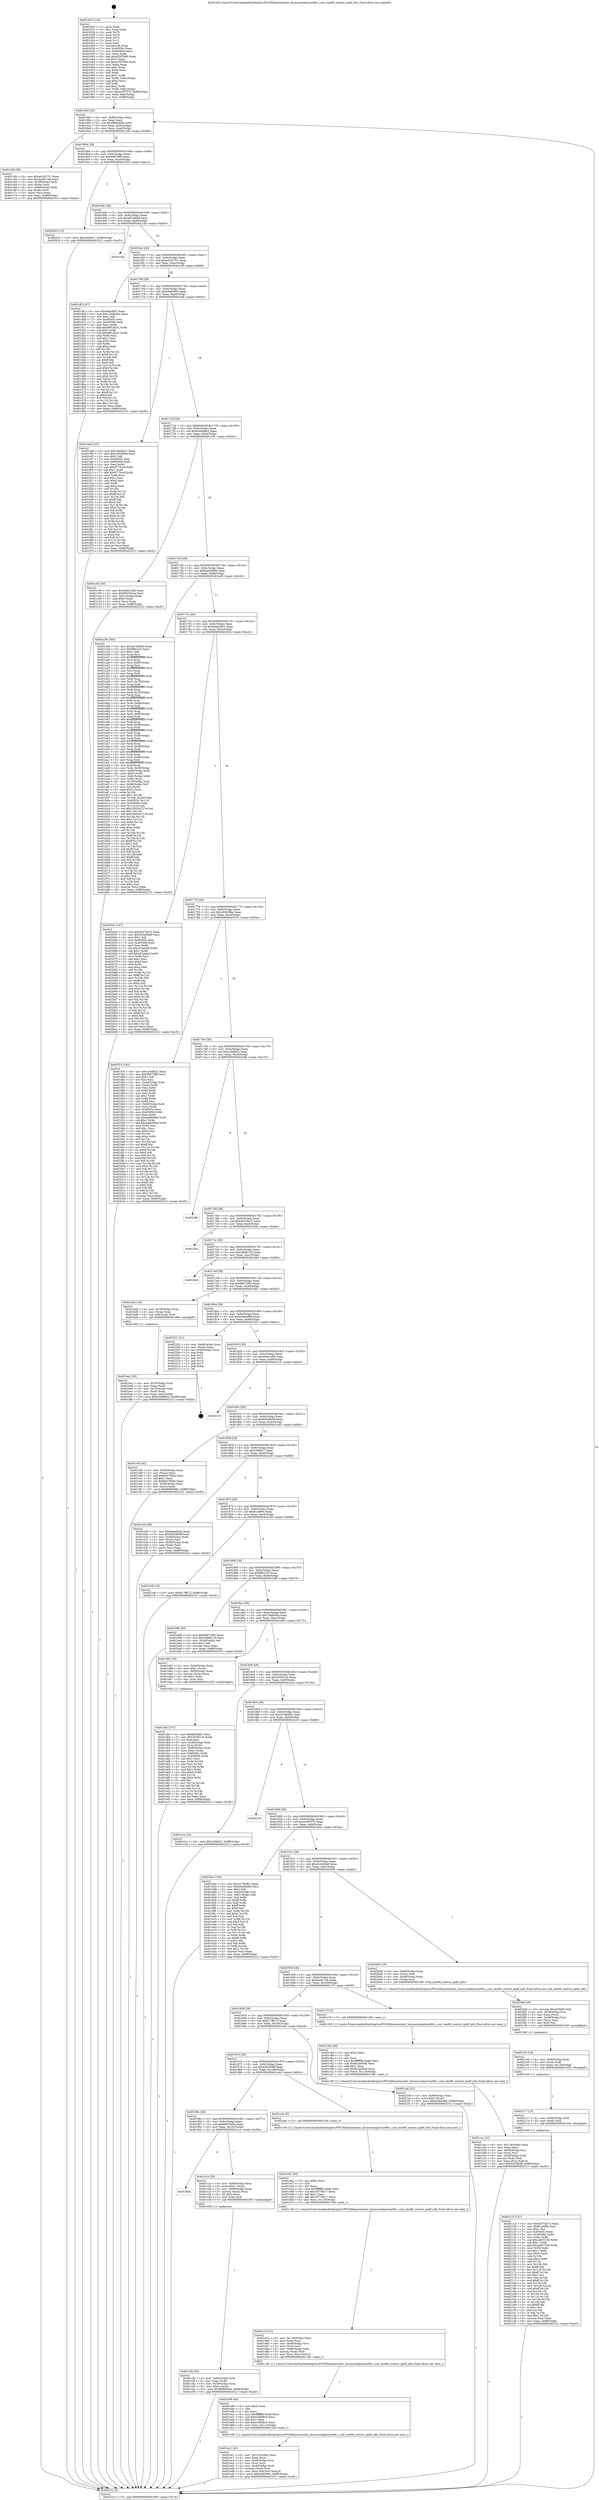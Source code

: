 digraph "0x401620" {
  label = "0x401620 (/mnt/c/Users/mathe/Desktop/tcc/POCII/binaries/extr_linuxsoundpcirme96.c_snd_rme96_control_spdif_info_Final-ollvm.out::main(0))"
  labelloc = "t"
  node[shape=record]

  Entry [label="",width=0.3,height=0.3,shape=circle,fillcolor=black,style=filled]
  "0x401694" [label="{
     0x401694 [32]\l
     | [instrs]\l
     &nbsp;&nbsp;0x401694 \<+6\>: mov -0x88(%rbp),%eax\l
     &nbsp;&nbsp;0x40169a \<+2\>: mov %eax,%ecx\l
     &nbsp;&nbsp;0x40169c \<+6\>: sub $0x869b566e,%ecx\l
     &nbsp;&nbsp;0x4016a2 \<+6\>: mov %eax,-0x9c(%rbp)\l
     &nbsp;&nbsp;0x4016a8 \<+6\>: mov %ecx,-0xa0(%rbp)\l
     &nbsp;&nbsp;0x4016ae \<+6\>: je 0000000000401c5b \<main+0x63b\>\l
  }"]
  "0x401c5b" [label="{
     0x401c5b [36]\l
     | [instrs]\l
     &nbsp;&nbsp;0x401c5b \<+5\>: mov $0xad242751,%eax\l
     &nbsp;&nbsp;0x401c60 \<+5\>: mov $0x4ac611e8,%ecx\l
     &nbsp;&nbsp;0x401c65 \<+4\>: mov -0x58(%rbp),%rdx\l
     &nbsp;&nbsp;0x401c69 \<+2\>: mov (%rdx),%esi\l
     &nbsp;&nbsp;0x401c6b \<+4\>: mov -0x68(%rbp),%rdx\l
     &nbsp;&nbsp;0x401c6f \<+2\>: cmp (%rdx),%esi\l
     &nbsp;&nbsp;0x401c71 \<+3\>: cmovl %ecx,%eax\l
     &nbsp;&nbsp;0x401c74 \<+6\>: mov %eax,-0x88(%rbp)\l
     &nbsp;&nbsp;0x401c7a \<+5\>: jmp 0000000000402312 \<main+0xcf2\>\l
  }"]
  "0x4016b4" [label="{
     0x4016b4 [28]\l
     | [instrs]\l
     &nbsp;&nbsp;0x4016b4 \<+5\>: jmp 00000000004016b9 \<main+0x99\>\l
     &nbsp;&nbsp;0x4016b9 \<+6\>: mov -0x9c(%rbp),%eax\l
     &nbsp;&nbsp;0x4016bf \<+5\>: sub $0x99870ff4,%eax\l
     &nbsp;&nbsp;0x4016c4 \<+6\>: mov %eax,-0xa4(%rbp)\l
     &nbsp;&nbsp;0x4016ca \<+6\>: je 0000000000402033 \<main+0xa13\>\l
  }"]
  Exit [label="",width=0.3,height=0.3,shape=circle,fillcolor=black,style=filled,peripheries=2]
  "0x402033" [label="{
     0x402033 [15]\l
     | [instrs]\l
     &nbsp;&nbsp;0x402033 \<+10\>: movl $0x2d5b0c7,-0x88(%rbp)\l
     &nbsp;&nbsp;0x40203d \<+5\>: jmp 0000000000402312 \<main+0xcf2\>\l
  }"]
  "0x4016d0" [label="{
     0x4016d0 [28]\l
     | [instrs]\l
     &nbsp;&nbsp;0x4016d0 \<+5\>: jmp 00000000004016d5 \<main+0xb5\>\l
     &nbsp;&nbsp;0x4016d5 \<+6\>: mov -0x9c(%rbp),%eax\l
     &nbsp;&nbsp;0x4016db \<+5\>: sub $0xa07ad6bf,%eax\l
     &nbsp;&nbsp;0x4016e0 \<+6\>: mov %eax,-0xa8(%rbp)\l
     &nbsp;&nbsp;0x4016e6 \<+6\>: je 00000000004021d4 \<main+0xbb4\>\l
  }"]
  "0x402123" [label="{
     0x402123 [147]\l
     | [instrs]\l
     &nbsp;&nbsp;0x402123 \<+5\>: mov $0xc637dd15,%eax\l
     &nbsp;&nbsp;0x402128 \<+5\>: mov $0x81a096c,%esi\l
     &nbsp;&nbsp;0x40212d \<+2\>: mov $0x1,%cl\l
     &nbsp;&nbsp;0x40212f \<+7\>: mov 0x40505c,%edx\l
     &nbsp;&nbsp;0x402136 \<+8\>: mov 0x405064,%r8d\l
     &nbsp;&nbsp;0x40213e \<+3\>: mov %edx,%r9d\l
     &nbsp;&nbsp;0x402141 \<+7\>: sub $0xca837256,%r9d\l
     &nbsp;&nbsp;0x402148 \<+4\>: sub $0x1,%r9d\l
     &nbsp;&nbsp;0x40214c \<+7\>: add $0xca837256,%r9d\l
     &nbsp;&nbsp;0x402153 \<+4\>: imul %r9d,%edx\l
     &nbsp;&nbsp;0x402157 \<+3\>: and $0x1,%edx\l
     &nbsp;&nbsp;0x40215a \<+3\>: cmp $0x0,%edx\l
     &nbsp;&nbsp;0x40215d \<+4\>: sete %r10b\l
     &nbsp;&nbsp;0x402161 \<+4\>: cmp $0xa,%r8d\l
     &nbsp;&nbsp;0x402165 \<+4\>: setl %r11b\l
     &nbsp;&nbsp;0x402169 \<+3\>: mov %r10b,%bl\l
     &nbsp;&nbsp;0x40216c \<+3\>: xor $0xff,%bl\l
     &nbsp;&nbsp;0x40216f \<+3\>: mov %r11b,%r14b\l
     &nbsp;&nbsp;0x402172 \<+4\>: xor $0xff,%r14b\l
     &nbsp;&nbsp;0x402176 \<+3\>: xor $0x1,%cl\l
     &nbsp;&nbsp;0x402179 \<+3\>: mov %bl,%r15b\l
     &nbsp;&nbsp;0x40217c \<+4\>: and $0xff,%r15b\l
     &nbsp;&nbsp;0x402180 \<+3\>: and %cl,%r10b\l
     &nbsp;&nbsp;0x402183 \<+3\>: mov %r14b,%r12b\l
     &nbsp;&nbsp;0x402186 \<+4\>: and $0xff,%r12b\l
     &nbsp;&nbsp;0x40218a \<+3\>: and %cl,%r11b\l
     &nbsp;&nbsp;0x40218d \<+3\>: or %r10b,%r15b\l
     &nbsp;&nbsp;0x402190 \<+3\>: or %r11b,%r12b\l
     &nbsp;&nbsp;0x402193 \<+3\>: xor %r12b,%r15b\l
     &nbsp;&nbsp;0x402196 \<+3\>: or %r14b,%bl\l
     &nbsp;&nbsp;0x402199 \<+3\>: xor $0xff,%bl\l
     &nbsp;&nbsp;0x40219c \<+3\>: or $0x1,%cl\l
     &nbsp;&nbsp;0x40219f \<+2\>: and %cl,%bl\l
     &nbsp;&nbsp;0x4021a1 \<+3\>: or %bl,%r15b\l
     &nbsp;&nbsp;0x4021a4 \<+4\>: test $0x1,%r15b\l
     &nbsp;&nbsp;0x4021a8 \<+3\>: cmovne %esi,%eax\l
     &nbsp;&nbsp;0x4021ab \<+6\>: mov %eax,-0x88(%rbp)\l
     &nbsp;&nbsp;0x4021b1 \<+5\>: jmp 0000000000402312 \<main+0xcf2\>\l
  }"]
  "0x4021d4" [label="{
     0x4021d4\l
  }", style=dashed]
  "0x4016ec" [label="{
     0x4016ec [28]\l
     | [instrs]\l
     &nbsp;&nbsp;0x4016ec \<+5\>: jmp 00000000004016f1 \<main+0xd1\>\l
     &nbsp;&nbsp;0x4016f1 \<+6\>: mov -0x9c(%rbp),%eax\l
     &nbsp;&nbsp;0x4016f7 \<+5\>: sub $0xad242751,%eax\l
     &nbsp;&nbsp;0x4016fc \<+6\>: mov %eax,-0xac(%rbp)\l
     &nbsp;&nbsp;0x401702 \<+6\>: je 0000000000401cff \<main+0x6df\>\l
  }"]
  "0x402117" [label="{
     0x402117 [12]\l
     | [instrs]\l
     &nbsp;&nbsp;0x402117 \<+4\>: mov -0x48(%rbp),%rdi\l
     &nbsp;&nbsp;0x40211b \<+3\>: mov (%rdi),%rdi\l
     &nbsp;&nbsp;0x40211e \<+5\>: call 0000000000401030 \<free@plt\>\l
     | [calls]\l
     &nbsp;&nbsp;0x401030 \{1\} (unknown)\l
  }"]
  "0x401cff" [label="{
     0x401cff [147]\l
     | [instrs]\l
     &nbsp;&nbsp;0x401cff \<+5\>: mov $0x6fa5dbf1,%eax\l
     &nbsp;&nbsp;0x401d04 \<+5\>: mov $0x13b6b45e,%ecx\l
     &nbsp;&nbsp;0x401d09 \<+2\>: mov $0x1,%dl\l
     &nbsp;&nbsp;0x401d0b \<+7\>: mov 0x40505c,%esi\l
     &nbsp;&nbsp;0x401d12 \<+7\>: mov 0x405064,%edi\l
     &nbsp;&nbsp;0x401d19 \<+3\>: mov %esi,%r8d\l
     &nbsp;&nbsp;0x401d1c \<+7\>: add $0xe9914b31,%r8d\l
     &nbsp;&nbsp;0x401d23 \<+4\>: sub $0x1,%r8d\l
     &nbsp;&nbsp;0x401d27 \<+7\>: sub $0xe9914b31,%r8d\l
     &nbsp;&nbsp;0x401d2e \<+4\>: imul %r8d,%esi\l
     &nbsp;&nbsp;0x401d32 \<+3\>: and $0x1,%esi\l
     &nbsp;&nbsp;0x401d35 \<+3\>: cmp $0x0,%esi\l
     &nbsp;&nbsp;0x401d38 \<+4\>: sete %r9b\l
     &nbsp;&nbsp;0x401d3c \<+3\>: cmp $0xa,%edi\l
     &nbsp;&nbsp;0x401d3f \<+4\>: setl %r10b\l
     &nbsp;&nbsp;0x401d43 \<+3\>: mov %r9b,%r11b\l
     &nbsp;&nbsp;0x401d46 \<+4\>: xor $0xff,%r11b\l
     &nbsp;&nbsp;0x401d4a \<+3\>: mov %r10b,%bl\l
     &nbsp;&nbsp;0x401d4d \<+3\>: xor $0xff,%bl\l
     &nbsp;&nbsp;0x401d50 \<+3\>: xor $0x0,%dl\l
     &nbsp;&nbsp;0x401d53 \<+3\>: mov %r11b,%r14b\l
     &nbsp;&nbsp;0x401d56 \<+4\>: and $0x0,%r14b\l
     &nbsp;&nbsp;0x401d5a \<+3\>: and %dl,%r9b\l
     &nbsp;&nbsp;0x401d5d \<+3\>: mov %bl,%r15b\l
     &nbsp;&nbsp;0x401d60 \<+4\>: and $0x0,%r15b\l
     &nbsp;&nbsp;0x401d64 \<+3\>: and %dl,%r10b\l
     &nbsp;&nbsp;0x401d67 \<+3\>: or %r9b,%r14b\l
     &nbsp;&nbsp;0x401d6a \<+3\>: or %r10b,%r15b\l
     &nbsp;&nbsp;0x401d6d \<+3\>: xor %r15b,%r14b\l
     &nbsp;&nbsp;0x401d70 \<+3\>: or %bl,%r11b\l
     &nbsp;&nbsp;0x401d73 \<+4\>: xor $0xff,%r11b\l
     &nbsp;&nbsp;0x401d77 \<+3\>: or $0x0,%dl\l
     &nbsp;&nbsp;0x401d7a \<+3\>: and %dl,%r11b\l
     &nbsp;&nbsp;0x401d7d \<+3\>: or %r11b,%r14b\l
     &nbsp;&nbsp;0x401d80 \<+4\>: test $0x1,%r14b\l
     &nbsp;&nbsp;0x401d84 \<+3\>: cmovne %ecx,%eax\l
     &nbsp;&nbsp;0x401d87 \<+6\>: mov %eax,-0x88(%rbp)\l
     &nbsp;&nbsp;0x401d8d \<+5\>: jmp 0000000000402312 \<main+0xcf2\>\l
  }"]
  "0x401708" [label="{
     0x401708 [28]\l
     | [instrs]\l
     &nbsp;&nbsp;0x401708 \<+5\>: jmp 000000000040170d \<main+0xed\>\l
     &nbsp;&nbsp;0x40170d \<+6\>: mov -0x9c(%rbp),%eax\l
     &nbsp;&nbsp;0x401713 \<+5\>: sub $0xb3a8360c,%eax\l
     &nbsp;&nbsp;0x401718 \<+6\>: mov %eax,-0xb0(%rbp)\l
     &nbsp;&nbsp;0x40171e \<+6\>: je 0000000000401eeb \<main+0x8cb\>\l
  }"]
  "0x402105" [label="{
     0x402105 [18]\l
     | [instrs]\l
     &nbsp;&nbsp;0x402105 \<+4\>: mov -0x60(%rbp),%rdi\l
     &nbsp;&nbsp;0x402109 \<+3\>: mov (%rdi),%rdi\l
     &nbsp;&nbsp;0x40210c \<+6\>: mov %eax,-0x120(%rbp)\l
     &nbsp;&nbsp;0x402112 \<+5\>: call 0000000000401030 \<free@plt\>\l
     | [calls]\l
     &nbsp;&nbsp;0x401030 \{1\} (unknown)\l
  }"]
  "0x401eeb" [label="{
     0x401eeb [147]\l
     | [instrs]\l
     &nbsp;&nbsp;0x401eeb \<+5\>: mov $0xc54efb22,%eax\l
     &nbsp;&nbsp;0x401ef0 \<+5\>: mov $0xc35b58ba,%ecx\l
     &nbsp;&nbsp;0x401ef5 \<+2\>: mov $0x1,%dl\l
     &nbsp;&nbsp;0x401ef7 \<+7\>: mov 0x40505c,%esi\l
     &nbsp;&nbsp;0x401efe \<+7\>: mov 0x405064,%edi\l
     &nbsp;&nbsp;0x401f05 \<+3\>: mov %esi,%r8d\l
     &nbsp;&nbsp;0x401f08 \<+7\>: sub $0x9775cc8,%r8d\l
     &nbsp;&nbsp;0x401f0f \<+4\>: sub $0x1,%r8d\l
     &nbsp;&nbsp;0x401f13 \<+7\>: add $0x9775cc8,%r8d\l
     &nbsp;&nbsp;0x401f1a \<+4\>: imul %r8d,%esi\l
     &nbsp;&nbsp;0x401f1e \<+3\>: and $0x1,%esi\l
     &nbsp;&nbsp;0x401f21 \<+3\>: cmp $0x0,%esi\l
     &nbsp;&nbsp;0x401f24 \<+4\>: sete %r9b\l
     &nbsp;&nbsp;0x401f28 \<+3\>: cmp $0xa,%edi\l
     &nbsp;&nbsp;0x401f2b \<+4\>: setl %r10b\l
     &nbsp;&nbsp;0x401f2f \<+3\>: mov %r9b,%r11b\l
     &nbsp;&nbsp;0x401f32 \<+4\>: xor $0xff,%r11b\l
     &nbsp;&nbsp;0x401f36 \<+3\>: mov %r10b,%bl\l
     &nbsp;&nbsp;0x401f39 \<+3\>: xor $0xff,%bl\l
     &nbsp;&nbsp;0x401f3c \<+3\>: xor $0x0,%dl\l
     &nbsp;&nbsp;0x401f3f \<+3\>: mov %r11b,%r14b\l
     &nbsp;&nbsp;0x401f42 \<+4\>: and $0x0,%r14b\l
     &nbsp;&nbsp;0x401f46 \<+3\>: and %dl,%r9b\l
     &nbsp;&nbsp;0x401f49 \<+3\>: mov %bl,%r15b\l
     &nbsp;&nbsp;0x401f4c \<+4\>: and $0x0,%r15b\l
     &nbsp;&nbsp;0x401f50 \<+3\>: and %dl,%r10b\l
     &nbsp;&nbsp;0x401f53 \<+3\>: or %r9b,%r14b\l
     &nbsp;&nbsp;0x401f56 \<+3\>: or %r10b,%r15b\l
     &nbsp;&nbsp;0x401f59 \<+3\>: xor %r15b,%r14b\l
     &nbsp;&nbsp;0x401f5c \<+3\>: or %bl,%r11b\l
     &nbsp;&nbsp;0x401f5f \<+4\>: xor $0xff,%r11b\l
     &nbsp;&nbsp;0x401f63 \<+3\>: or $0x0,%dl\l
     &nbsp;&nbsp;0x401f66 \<+3\>: and %dl,%r11b\l
     &nbsp;&nbsp;0x401f69 \<+3\>: or %r11b,%r14b\l
     &nbsp;&nbsp;0x401f6c \<+4\>: test $0x1,%r14b\l
     &nbsp;&nbsp;0x401f70 \<+3\>: cmovne %ecx,%eax\l
     &nbsp;&nbsp;0x401f73 \<+6\>: mov %eax,-0x88(%rbp)\l
     &nbsp;&nbsp;0x401f79 \<+5\>: jmp 0000000000402312 \<main+0xcf2\>\l
  }"]
  "0x401724" [label="{
     0x401724 [28]\l
     | [instrs]\l
     &nbsp;&nbsp;0x401724 \<+5\>: jmp 0000000000401729 \<main+0x109\>\l
     &nbsp;&nbsp;0x401729 \<+6\>: mov -0x9c(%rbp),%eax\l
     &nbsp;&nbsp;0x40172f \<+5\>: sub $0xb5d498b2,%eax\l
     &nbsp;&nbsp;0x401734 \<+6\>: mov %eax,-0xb4(%rbp)\l
     &nbsp;&nbsp;0x40173a \<+6\>: je 0000000000401c00 \<main+0x5e0\>\l
  }"]
  "0x4020e8" [label="{
     0x4020e8 [29]\l
     | [instrs]\l
     &nbsp;&nbsp;0x4020e8 \<+10\>: movabs $0x4030b6,%rdi\l
     &nbsp;&nbsp;0x4020f2 \<+4\>: mov -0x38(%rbp),%rsi\l
     &nbsp;&nbsp;0x4020f6 \<+2\>: mov %eax,(%rsi)\l
     &nbsp;&nbsp;0x4020f8 \<+4\>: mov -0x38(%rbp),%rsi\l
     &nbsp;&nbsp;0x4020fc \<+2\>: mov (%rsi),%esi\l
     &nbsp;&nbsp;0x4020fe \<+2\>: mov $0x0,%al\l
     &nbsp;&nbsp;0x402100 \<+5\>: call 0000000000401040 \<printf@plt\>\l
     | [calls]\l
     &nbsp;&nbsp;0x401040 \{1\} (unknown)\l
  }"]
  "0x401c00" [label="{
     0x401c00 [30]\l
     | [instrs]\l
     &nbsp;&nbsp;0x401c00 \<+5\>: mov $0xe84e1a65,%eax\l
     &nbsp;&nbsp;0x401c05 \<+5\>: mov $0x66030a5a,%ecx\l
     &nbsp;&nbsp;0x401c0a \<+3\>: mov -0x2c(%rbp),%edx\l
     &nbsp;&nbsp;0x401c0d \<+3\>: cmp $0x0,%edx\l
     &nbsp;&nbsp;0x401c10 \<+3\>: cmove %ecx,%eax\l
     &nbsp;&nbsp;0x401c13 \<+6\>: mov %eax,-0x88(%rbp)\l
     &nbsp;&nbsp;0x401c19 \<+5\>: jmp 0000000000402312 \<main+0xcf2\>\l
  }"]
  "0x401740" [label="{
     0x401740 [28]\l
     | [instrs]\l
     &nbsp;&nbsp;0x401740 \<+5\>: jmp 0000000000401745 \<main+0x125\>\l
     &nbsp;&nbsp;0x401745 \<+6\>: mov -0x9c(%rbp),%eax\l
     &nbsp;&nbsp;0x40174b \<+5\>: sub $0xbbe58d8d,%eax\l
     &nbsp;&nbsp;0x401750 \<+6\>: mov %eax,-0xb8(%rbp)\l
     &nbsp;&nbsp;0x401756 \<+6\>: je 0000000000401a38 \<main+0x418\>\l
  }"]
  "0x401ec1" [label="{
     0x401ec1 [42]\l
     | [instrs]\l
     &nbsp;&nbsp;0x401ec1 \<+6\>: mov -0x11c(%rbp),%ecx\l
     &nbsp;&nbsp;0x401ec7 \<+3\>: imul %eax,%ecx\l
     &nbsp;&nbsp;0x401eca \<+4\>: mov -0x48(%rbp),%rsi\l
     &nbsp;&nbsp;0x401ece \<+3\>: mov (%rsi),%rsi\l
     &nbsp;&nbsp;0x401ed1 \<+4\>: mov -0x40(%rbp),%rdi\l
     &nbsp;&nbsp;0x401ed5 \<+3\>: movslq (%rdi),%rdi\l
     &nbsp;&nbsp;0x401ed8 \<+4\>: mov %ecx,0x4(%rsi,%rdi,8)\l
     &nbsp;&nbsp;0x401edc \<+10\>: movl $0xb3a8360c,-0x88(%rbp)\l
     &nbsp;&nbsp;0x401ee6 \<+5\>: jmp 0000000000402312 \<main+0xcf2\>\l
  }"]
  "0x401a38" [label="{
     0x401a38 [350]\l
     | [instrs]\l
     &nbsp;&nbsp;0x401a38 \<+5\>: mov $0x2a79e9b2,%eax\l
     &nbsp;&nbsp;0x401a3d \<+5\>: mov $0xf86c223,%ecx\l
     &nbsp;&nbsp;0x401a42 \<+2\>: mov $0x1,%dl\l
     &nbsp;&nbsp;0x401a44 \<+3\>: mov %rsp,%rsi\l
     &nbsp;&nbsp;0x401a47 \<+4\>: add $0xfffffffffffffff0,%rsi\l
     &nbsp;&nbsp;0x401a4b \<+3\>: mov %rsi,%rsp\l
     &nbsp;&nbsp;0x401a4e \<+4\>: mov %rsi,-0x80(%rbp)\l
     &nbsp;&nbsp;0x401a52 \<+3\>: mov %rsp,%rsi\l
     &nbsp;&nbsp;0x401a55 \<+4\>: add $0xfffffffffffffff0,%rsi\l
     &nbsp;&nbsp;0x401a59 \<+3\>: mov %rsi,%rsp\l
     &nbsp;&nbsp;0x401a5c \<+3\>: mov %rsp,%rdi\l
     &nbsp;&nbsp;0x401a5f \<+4\>: add $0xfffffffffffffff0,%rdi\l
     &nbsp;&nbsp;0x401a63 \<+3\>: mov %rdi,%rsp\l
     &nbsp;&nbsp;0x401a66 \<+4\>: mov %rdi,-0x78(%rbp)\l
     &nbsp;&nbsp;0x401a6a \<+3\>: mov %rsp,%rdi\l
     &nbsp;&nbsp;0x401a6d \<+4\>: add $0xfffffffffffffff0,%rdi\l
     &nbsp;&nbsp;0x401a71 \<+3\>: mov %rdi,%rsp\l
     &nbsp;&nbsp;0x401a74 \<+4\>: mov %rdi,-0x70(%rbp)\l
     &nbsp;&nbsp;0x401a78 \<+3\>: mov %rsp,%rdi\l
     &nbsp;&nbsp;0x401a7b \<+4\>: add $0xfffffffffffffff0,%rdi\l
     &nbsp;&nbsp;0x401a7f \<+3\>: mov %rdi,%rsp\l
     &nbsp;&nbsp;0x401a82 \<+4\>: mov %rdi,-0x68(%rbp)\l
     &nbsp;&nbsp;0x401a86 \<+3\>: mov %rsp,%rdi\l
     &nbsp;&nbsp;0x401a89 \<+4\>: add $0xfffffffffffffff0,%rdi\l
     &nbsp;&nbsp;0x401a8d \<+3\>: mov %rdi,%rsp\l
     &nbsp;&nbsp;0x401a90 \<+4\>: mov %rdi,-0x60(%rbp)\l
     &nbsp;&nbsp;0x401a94 \<+3\>: mov %rsp,%rdi\l
     &nbsp;&nbsp;0x401a97 \<+4\>: add $0xfffffffffffffff0,%rdi\l
     &nbsp;&nbsp;0x401a9b \<+3\>: mov %rdi,%rsp\l
     &nbsp;&nbsp;0x401a9e \<+4\>: mov %rdi,-0x58(%rbp)\l
     &nbsp;&nbsp;0x401aa2 \<+3\>: mov %rsp,%rdi\l
     &nbsp;&nbsp;0x401aa5 \<+4\>: add $0xfffffffffffffff0,%rdi\l
     &nbsp;&nbsp;0x401aa9 \<+3\>: mov %rdi,%rsp\l
     &nbsp;&nbsp;0x401aac \<+4\>: mov %rdi,-0x50(%rbp)\l
     &nbsp;&nbsp;0x401ab0 \<+3\>: mov %rsp,%rdi\l
     &nbsp;&nbsp;0x401ab3 \<+4\>: add $0xfffffffffffffff0,%rdi\l
     &nbsp;&nbsp;0x401ab7 \<+3\>: mov %rdi,%rsp\l
     &nbsp;&nbsp;0x401aba \<+4\>: mov %rdi,-0x48(%rbp)\l
     &nbsp;&nbsp;0x401abe \<+3\>: mov %rsp,%rdi\l
     &nbsp;&nbsp;0x401ac1 \<+4\>: add $0xfffffffffffffff0,%rdi\l
     &nbsp;&nbsp;0x401ac5 \<+3\>: mov %rdi,%rsp\l
     &nbsp;&nbsp;0x401ac8 \<+4\>: mov %rdi,-0x40(%rbp)\l
     &nbsp;&nbsp;0x401acc \<+3\>: mov %rsp,%rdi\l
     &nbsp;&nbsp;0x401acf \<+4\>: add $0xfffffffffffffff0,%rdi\l
     &nbsp;&nbsp;0x401ad3 \<+3\>: mov %rdi,%rsp\l
     &nbsp;&nbsp;0x401ad6 \<+4\>: mov %rdi,-0x38(%rbp)\l
     &nbsp;&nbsp;0x401ada \<+4\>: mov -0x80(%rbp),%rdi\l
     &nbsp;&nbsp;0x401ade \<+6\>: movl $0x0,(%rdi)\l
     &nbsp;&nbsp;0x401ae4 \<+7\>: mov -0x8c(%rbp),%r8d\l
     &nbsp;&nbsp;0x401aeb \<+3\>: mov %r8d,(%rsi)\l
     &nbsp;&nbsp;0x401aee \<+4\>: mov -0x78(%rbp),%rdi\l
     &nbsp;&nbsp;0x401af2 \<+7\>: mov -0x98(%rbp),%r9\l
     &nbsp;&nbsp;0x401af9 \<+3\>: mov %r9,(%rdi)\l
     &nbsp;&nbsp;0x401afc \<+3\>: cmpl $0x2,(%rsi)\l
     &nbsp;&nbsp;0x401aff \<+4\>: setne %r10b\l
     &nbsp;&nbsp;0x401b03 \<+4\>: and $0x1,%r10b\l
     &nbsp;&nbsp;0x401b07 \<+4\>: mov %r10b,-0x2d(%rbp)\l
     &nbsp;&nbsp;0x401b0b \<+8\>: mov 0x40505c,%r11d\l
     &nbsp;&nbsp;0x401b13 \<+7\>: mov 0x405064,%ebx\l
     &nbsp;&nbsp;0x401b1a \<+3\>: mov %r11d,%r14d\l
     &nbsp;&nbsp;0x401b1d \<+7\>: sub $0x32853a72,%r14d\l
     &nbsp;&nbsp;0x401b24 \<+4\>: sub $0x1,%r14d\l
     &nbsp;&nbsp;0x401b28 \<+7\>: add $0x32853a72,%r14d\l
     &nbsp;&nbsp;0x401b2f \<+4\>: imul %r14d,%r11d\l
     &nbsp;&nbsp;0x401b33 \<+4\>: and $0x1,%r11d\l
     &nbsp;&nbsp;0x401b37 \<+4\>: cmp $0x0,%r11d\l
     &nbsp;&nbsp;0x401b3b \<+4\>: sete %r10b\l
     &nbsp;&nbsp;0x401b3f \<+3\>: cmp $0xa,%ebx\l
     &nbsp;&nbsp;0x401b42 \<+4\>: setl %r15b\l
     &nbsp;&nbsp;0x401b46 \<+3\>: mov %r10b,%r12b\l
     &nbsp;&nbsp;0x401b49 \<+4\>: xor $0xff,%r12b\l
     &nbsp;&nbsp;0x401b4d \<+3\>: mov %r15b,%r13b\l
     &nbsp;&nbsp;0x401b50 \<+4\>: xor $0xff,%r13b\l
     &nbsp;&nbsp;0x401b54 \<+3\>: xor $0x1,%dl\l
     &nbsp;&nbsp;0x401b57 \<+3\>: mov %r12b,%sil\l
     &nbsp;&nbsp;0x401b5a \<+4\>: and $0xff,%sil\l
     &nbsp;&nbsp;0x401b5e \<+3\>: and %dl,%r10b\l
     &nbsp;&nbsp;0x401b61 \<+3\>: mov %r13b,%dil\l
     &nbsp;&nbsp;0x401b64 \<+4\>: and $0xff,%dil\l
     &nbsp;&nbsp;0x401b68 \<+3\>: and %dl,%r15b\l
     &nbsp;&nbsp;0x401b6b \<+3\>: or %r10b,%sil\l
     &nbsp;&nbsp;0x401b6e \<+3\>: or %r15b,%dil\l
     &nbsp;&nbsp;0x401b71 \<+3\>: xor %dil,%sil\l
     &nbsp;&nbsp;0x401b74 \<+3\>: or %r13b,%r12b\l
     &nbsp;&nbsp;0x401b77 \<+4\>: xor $0xff,%r12b\l
     &nbsp;&nbsp;0x401b7b \<+3\>: or $0x1,%dl\l
     &nbsp;&nbsp;0x401b7e \<+3\>: and %dl,%r12b\l
     &nbsp;&nbsp;0x401b81 \<+3\>: or %r12b,%sil\l
     &nbsp;&nbsp;0x401b84 \<+4\>: test $0x1,%sil\l
     &nbsp;&nbsp;0x401b88 \<+3\>: cmovne %ecx,%eax\l
     &nbsp;&nbsp;0x401b8b \<+6\>: mov %eax,-0x88(%rbp)\l
     &nbsp;&nbsp;0x401b91 \<+5\>: jmp 0000000000402312 \<main+0xcf2\>\l
  }"]
  "0x40175c" [label="{
     0x40175c [28]\l
     | [instrs]\l
     &nbsp;&nbsp;0x40175c \<+5\>: jmp 0000000000401761 \<main+0x141\>\l
     &nbsp;&nbsp;0x401761 \<+6\>: mov -0x9c(%rbp),%eax\l
     &nbsp;&nbsp;0x401767 \<+5\>: sub $0xbeaa3042,%eax\l
     &nbsp;&nbsp;0x40176c \<+6\>: mov %eax,-0xbc(%rbp)\l
     &nbsp;&nbsp;0x401772 \<+6\>: je 0000000000402042 \<main+0xa22\>\l
  }"]
  "0x401e99" [label="{
     0x401e99 [40]\l
     | [instrs]\l
     &nbsp;&nbsp;0x401e99 \<+5\>: mov $0x2,%ecx\l
     &nbsp;&nbsp;0x401e9e \<+1\>: cltd\l
     &nbsp;&nbsp;0x401e9f \<+2\>: idiv %ecx\l
     &nbsp;&nbsp;0x401ea1 \<+6\>: imul $0xfffffffe,%edx,%ecx\l
     &nbsp;&nbsp;0x401ea7 \<+6\>: sub $0xe1f0b824,%ecx\l
     &nbsp;&nbsp;0x401ead \<+3\>: add $0x1,%ecx\l
     &nbsp;&nbsp;0x401eb0 \<+6\>: add $0xe1f0b824,%ecx\l
     &nbsp;&nbsp;0x401eb6 \<+6\>: mov %ecx,-0x11c(%rbp)\l
     &nbsp;&nbsp;0x401ebc \<+5\>: call 0000000000401160 \<next_i\>\l
     | [calls]\l
     &nbsp;&nbsp;0x401160 \{1\} (/mnt/c/Users/mathe/Desktop/tcc/POCII/binaries/extr_linuxsoundpcirme96.c_snd_rme96_control_spdif_info_Final-ollvm.out::next_i)\l
  }"]
  "0x402042" [label="{
     0x402042 [147]\l
     | [instrs]\l
     &nbsp;&nbsp;0x402042 \<+5\>: mov $0xc637dd15,%eax\l
     &nbsp;&nbsp;0x402047 \<+5\>: mov $0x423e0bd8,%ecx\l
     &nbsp;&nbsp;0x40204c \<+2\>: mov $0x1,%dl\l
     &nbsp;&nbsp;0x40204e \<+7\>: mov 0x40505c,%esi\l
     &nbsp;&nbsp;0x402055 \<+7\>: mov 0x405064,%edi\l
     &nbsp;&nbsp;0x40205c \<+3\>: mov %esi,%r8d\l
     &nbsp;&nbsp;0x40205f \<+7\>: sub $0xcf1beda9,%r8d\l
     &nbsp;&nbsp;0x402066 \<+4\>: sub $0x1,%r8d\l
     &nbsp;&nbsp;0x40206a \<+7\>: add $0xcf1beda9,%r8d\l
     &nbsp;&nbsp;0x402071 \<+4\>: imul %r8d,%esi\l
     &nbsp;&nbsp;0x402075 \<+3\>: and $0x1,%esi\l
     &nbsp;&nbsp;0x402078 \<+3\>: cmp $0x0,%esi\l
     &nbsp;&nbsp;0x40207b \<+4\>: sete %r9b\l
     &nbsp;&nbsp;0x40207f \<+3\>: cmp $0xa,%edi\l
     &nbsp;&nbsp;0x402082 \<+4\>: setl %r10b\l
     &nbsp;&nbsp;0x402086 \<+3\>: mov %r9b,%r11b\l
     &nbsp;&nbsp;0x402089 \<+4\>: xor $0xff,%r11b\l
     &nbsp;&nbsp;0x40208d \<+3\>: mov %r10b,%bl\l
     &nbsp;&nbsp;0x402090 \<+3\>: xor $0xff,%bl\l
     &nbsp;&nbsp;0x402093 \<+3\>: xor $0x0,%dl\l
     &nbsp;&nbsp;0x402096 \<+3\>: mov %r11b,%r14b\l
     &nbsp;&nbsp;0x402099 \<+4\>: and $0x0,%r14b\l
     &nbsp;&nbsp;0x40209d \<+3\>: and %dl,%r9b\l
     &nbsp;&nbsp;0x4020a0 \<+3\>: mov %bl,%r15b\l
     &nbsp;&nbsp;0x4020a3 \<+4\>: and $0x0,%r15b\l
     &nbsp;&nbsp;0x4020a7 \<+3\>: and %dl,%r10b\l
     &nbsp;&nbsp;0x4020aa \<+3\>: or %r9b,%r14b\l
     &nbsp;&nbsp;0x4020ad \<+3\>: or %r10b,%r15b\l
     &nbsp;&nbsp;0x4020b0 \<+3\>: xor %r15b,%r14b\l
     &nbsp;&nbsp;0x4020b3 \<+3\>: or %bl,%r11b\l
     &nbsp;&nbsp;0x4020b6 \<+4\>: xor $0xff,%r11b\l
     &nbsp;&nbsp;0x4020ba \<+3\>: or $0x0,%dl\l
     &nbsp;&nbsp;0x4020bd \<+3\>: and %dl,%r11b\l
     &nbsp;&nbsp;0x4020c0 \<+3\>: or %r11b,%r14b\l
     &nbsp;&nbsp;0x4020c3 \<+4\>: test $0x1,%r14b\l
     &nbsp;&nbsp;0x4020c7 \<+3\>: cmovne %ecx,%eax\l
     &nbsp;&nbsp;0x4020ca \<+6\>: mov %eax,-0x88(%rbp)\l
     &nbsp;&nbsp;0x4020d0 \<+5\>: jmp 0000000000402312 \<main+0xcf2\>\l
  }"]
  "0x401778" [label="{
     0x401778 [28]\l
     | [instrs]\l
     &nbsp;&nbsp;0x401778 \<+5\>: jmp 000000000040177d \<main+0x15d\>\l
     &nbsp;&nbsp;0x40177d \<+6\>: mov -0x9c(%rbp),%eax\l
     &nbsp;&nbsp;0x401783 \<+5\>: sub $0xc35b58ba,%eax\l
     &nbsp;&nbsp;0x401788 \<+6\>: mov %eax,-0xc0(%rbp)\l
     &nbsp;&nbsp;0x40178e \<+6\>: je 0000000000401f7e \<main+0x95e\>\l
  }"]
  "0x401e7a" [label="{
     0x401e7a [31]\l
     | [instrs]\l
     &nbsp;&nbsp;0x401e7a \<+6\>: mov -0x118(%rbp),%ecx\l
     &nbsp;&nbsp;0x401e80 \<+3\>: imul %eax,%ecx\l
     &nbsp;&nbsp;0x401e83 \<+4\>: mov -0x48(%rbp),%rsi\l
     &nbsp;&nbsp;0x401e87 \<+3\>: mov (%rsi),%rsi\l
     &nbsp;&nbsp;0x401e8a \<+4\>: mov -0x40(%rbp),%rdi\l
     &nbsp;&nbsp;0x401e8e \<+3\>: movslq (%rdi),%rdi\l
     &nbsp;&nbsp;0x401e91 \<+3\>: mov %ecx,(%rsi,%rdi,8)\l
     &nbsp;&nbsp;0x401e94 \<+5\>: call 0000000000401160 \<next_i\>\l
     | [calls]\l
     &nbsp;&nbsp;0x401160 \{1\} (/mnt/c/Users/mathe/Desktop/tcc/POCII/binaries/extr_linuxsoundpcirme96.c_snd_rme96_control_spdif_info_Final-ollvm.out::next_i)\l
  }"]
  "0x401f7e" [label="{
     0x401f7e [181]\l
     | [instrs]\l
     &nbsp;&nbsp;0x401f7e \<+5\>: mov $0xc54efb22,%eax\l
     &nbsp;&nbsp;0x401f83 \<+5\>: mov $0x99870ff4,%ecx\l
     &nbsp;&nbsp;0x401f88 \<+2\>: mov $0x1,%dl\l
     &nbsp;&nbsp;0x401f8a \<+2\>: xor %esi,%esi\l
     &nbsp;&nbsp;0x401f8c \<+4\>: mov -0x40(%rbp),%rdi\l
     &nbsp;&nbsp;0x401f90 \<+3\>: mov (%rdi),%r8d\l
     &nbsp;&nbsp;0x401f93 \<+3\>: mov %esi,%r9d\l
     &nbsp;&nbsp;0x401f96 \<+3\>: sub %r8d,%r9d\l
     &nbsp;&nbsp;0x401f99 \<+3\>: mov %esi,%r8d\l
     &nbsp;&nbsp;0x401f9c \<+4\>: sub $0x1,%r8d\l
     &nbsp;&nbsp;0x401fa0 \<+3\>: add %r8d,%r9d\l
     &nbsp;&nbsp;0x401fa3 \<+3\>: sub %r9d,%esi\l
     &nbsp;&nbsp;0x401fa6 \<+4\>: mov -0x40(%rbp),%rdi\l
     &nbsp;&nbsp;0x401faa \<+2\>: mov %esi,(%rdi)\l
     &nbsp;&nbsp;0x401fac \<+7\>: mov 0x40505c,%esi\l
     &nbsp;&nbsp;0x401fb3 \<+8\>: mov 0x405064,%r8d\l
     &nbsp;&nbsp;0x401fbb \<+3\>: mov %esi,%r9d\l
     &nbsp;&nbsp;0x401fbe \<+7\>: sub $0xea66d06b,%r9d\l
     &nbsp;&nbsp;0x401fc5 \<+4\>: sub $0x1,%r9d\l
     &nbsp;&nbsp;0x401fc9 \<+7\>: add $0xea66d06b,%r9d\l
     &nbsp;&nbsp;0x401fd0 \<+4\>: imul %r9d,%esi\l
     &nbsp;&nbsp;0x401fd4 \<+3\>: and $0x1,%esi\l
     &nbsp;&nbsp;0x401fd7 \<+3\>: cmp $0x0,%esi\l
     &nbsp;&nbsp;0x401fda \<+4\>: sete %r10b\l
     &nbsp;&nbsp;0x401fde \<+4\>: cmp $0xa,%r8d\l
     &nbsp;&nbsp;0x401fe2 \<+4\>: setl %r11b\l
     &nbsp;&nbsp;0x401fe6 \<+3\>: mov %r10b,%bl\l
     &nbsp;&nbsp;0x401fe9 \<+3\>: xor $0xff,%bl\l
     &nbsp;&nbsp;0x401fec \<+3\>: mov %r11b,%r14b\l
     &nbsp;&nbsp;0x401fef \<+4\>: xor $0xff,%r14b\l
     &nbsp;&nbsp;0x401ff3 \<+3\>: xor $0x0,%dl\l
     &nbsp;&nbsp;0x401ff6 \<+3\>: mov %bl,%r15b\l
     &nbsp;&nbsp;0x401ff9 \<+4\>: and $0x0,%r15b\l
     &nbsp;&nbsp;0x401ffd \<+3\>: and %dl,%r10b\l
     &nbsp;&nbsp;0x402000 \<+3\>: mov %r14b,%r12b\l
     &nbsp;&nbsp;0x402003 \<+4\>: and $0x0,%r12b\l
     &nbsp;&nbsp;0x402007 \<+3\>: and %dl,%r11b\l
     &nbsp;&nbsp;0x40200a \<+3\>: or %r10b,%r15b\l
     &nbsp;&nbsp;0x40200d \<+3\>: or %r11b,%r12b\l
     &nbsp;&nbsp;0x402010 \<+3\>: xor %r12b,%r15b\l
     &nbsp;&nbsp;0x402013 \<+3\>: or %r14b,%bl\l
     &nbsp;&nbsp;0x402016 \<+3\>: xor $0xff,%bl\l
     &nbsp;&nbsp;0x402019 \<+3\>: or $0x0,%dl\l
     &nbsp;&nbsp;0x40201c \<+2\>: and %dl,%bl\l
     &nbsp;&nbsp;0x40201e \<+3\>: or %bl,%r15b\l
     &nbsp;&nbsp;0x402021 \<+4\>: test $0x1,%r15b\l
     &nbsp;&nbsp;0x402025 \<+3\>: cmovne %ecx,%eax\l
     &nbsp;&nbsp;0x402028 \<+6\>: mov %eax,-0x88(%rbp)\l
     &nbsp;&nbsp;0x40202e \<+5\>: jmp 0000000000402312 \<main+0xcf2\>\l
  }"]
  "0x401794" [label="{
     0x401794 [28]\l
     | [instrs]\l
     &nbsp;&nbsp;0x401794 \<+5\>: jmp 0000000000401799 \<main+0x179\>\l
     &nbsp;&nbsp;0x401799 \<+6\>: mov -0x9c(%rbp),%eax\l
     &nbsp;&nbsp;0x40179f \<+5\>: sub $0xc54efb22,%eax\l
     &nbsp;&nbsp;0x4017a4 \<+6\>: mov %eax,-0xc4(%rbp)\l
     &nbsp;&nbsp;0x4017aa \<+6\>: je 0000000000402298 \<main+0xc78\>\l
  }"]
  "0x401e52" [label="{
     0x401e52 [40]\l
     | [instrs]\l
     &nbsp;&nbsp;0x401e52 \<+5\>: mov $0x2,%ecx\l
     &nbsp;&nbsp;0x401e57 \<+1\>: cltd\l
     &nbsp;&nbsp;0x401e58 \<+2\>: idiv %ecx\l
     &nbsp;&nbsp;0x401e5a \<+6\>: imul $0xfffffffe,%edx,%ecx\l
     &nbsp;&nbsp;0x401e60 \<+6\>: sub $0x16770b17,%ecx\l
     &nbsp;&nbsp;0x401e66 \<+3\>: add $0x1,%ecx\l
     &nbsp;&nbsp;0x401e69 \<+6\>: add $0x16770b17,%ecx\l
     &nbsp;&nbsp;0x401e6f \<+6\>: mov %ecx,-0x118(%rbp)\l
     &nbsp;&nbsp;0x401e75 \<+5\>: call 0000000000401160 \<next_i\>\l
     | [calls]\l
     &nbsp;&nbsp;0x401160 \{1\} (/mnt/c/Users/mathe/Desktop/tcc/POCII/binaries/extr_linuxsoundpcirme96.c_snd_rme96_control_spdif_info_Final-ollvm.out::next_i)\l
  }"]
  "0x402298" [label="{
     0x402298\l
  }", style=dashed]
  "0x4017b0" [label="{
     0x4017b0 [28]\l
     | [instrs]\l
     &nbsp;&nbsp;0x4017b0 \<+5\>: jmp 00000000004017b5 \<main+0x195\>\l
     &nbsp;&nbsp;0x4017b5 \<+6\>: mov -0x9c(%rbp),%eax\l
     &nbsp;&nbsp;0x4017bb \<+5\>: sub $0xc637dd15,%eax\l
     &nbsp;&nbsp;0x4017c0 \<+6\>: mov %eax,-0xc8(%rbp)\l
     &nbsp;&nbsp;0x4017c6 \<+6\>: je 00000000004022ba \<main+0xc9a\>\l
  }"]
  "0x401daf" [label="{
     0x401daf [107]\l
     | [instrs]\l
     &nbsp;&nbsp;0x401daf \<+5\>: mov $0x6fa5dbf1,%ecx\l
     &nbsp;&nbsp;0x401db4 \<+5\>: mov $0x255f413e,%edx\l
     &nbsp;&nbsp;0x401db9 \<+2\>: xor %esi,%esi\l
     &nbsp;&nbsp;0x401dbb \<+4\>: mov -0x48(%rbp),%rdi\l
     &nbsp;&nbsp;0x401dbf \<+3\>: mov %rax,(%rdi)\l
     &nbsp;&nbsp;0x401dc2 \<+4\>: mov -0x40(%rbp),%rax\l
     &nbsp;&nbsp;0x401dc6 \<+6\>: movl $0x0,(%rax)\l
     &nbsp;&nbsp;0x401dcc \<+8\>: mov 0x40505c,%r8d\l
     &nbsp;&nbsp;0x401dd4 \<+8\>: mov 0x405064,%r9d\l
     &nbsp;&nbsp;0x401ddc \<+3\>: sub $0x1,%esi\l
     &nbsp;&nbsp;0x401ddf \<+3\>: mov %r8d,%r10d\l
     &nbsp;&nbsp;0x401de2 \<+3\>: add %esi,%r10d\l
     &nbsp;&nbsp;0x401de5 \<+4\>: imul %r10d,%r8d\l
     &nbsp;&nbsp;0x401de9 \<+4\>: and $0x1,%r8d\l
     &nbsp;&nbsp;0x401ded \<+4\>: cmp $0x0,%r8d\l
     &nbsp;&nbsp;0x401df1 \<+4\>: sete %r11b\l
     &nbsp;&nbsp;0x401df5 \<+4\>: cmp $0xa,%r9d\l
     &nbsp;&nbsp;0x401df9 \<+3\>: setl %bl\l
     &nbsp;&nbsp;0x401dfc \<+3\>: mov %r11b,%r14b\l
     &nbsp;&nbsp;0x401dff \<+3\>: and %bl,%r14b\l
     &nbsp;&nbsp;0x401e02 \<+3\>: xor %bl,%r11b\l
     &nbsp;&nbsp;0x401e05 \<+3\>: or %r11b,%r14b\l
     &nbsp;&nbsp;0x401e08 \<+4\>: test $0x1,%r14b\l
     &nbsp;&nbsp;0x401e0c \<+3\>: cmovne %edx,%ecx\l
     &nbsp;&nbsp;0x401e0f \<+6\>: mov %ecx,-0x88(%rbp)\l
     &nbsp;&nbsp;0x401e15 \<+5\>: jmp 0000000000402312 \<main+0xcf2\>\l
  }"]
  "0x4022ba" [label="{
     0x4022ba\l
  }", style=dashed]
  "0x4017cc" [label="{
     0x4017cc [28]\l
     | [instrs]\l
     &nbsp;&nbsp;0x4017cc \<+5\>: jmp 00000000004017d1 \<main+0x1b1\>\l
     &nbsp;&nbsp;0x4017d1 \<+6\>: mov -0x9c(%rbp),%eax\l
     &nbsp;&nbsp;0x4017d7 \<+5\>: sub $0xc899b120,%eax\l
     &nbsp;&nbsp;0x4017dc \<+6\>: mov %eax,-0xcc(%rbp)\l
     &nbsp;&nbsp;0x4017e2 \<+6\>: je 0000000000401bb4 \<main+0x594\>\l
  }"]
  "0x401cac" [label="{
     0x401cac [41]\l
     | [instrs]\l
     &nbsp;&nbsp;0x401cac \<+6\>: mov -0x114(%rbp),%ecx\l
     &nbsp;&nbsp;0x401cb2 \<+3\>: imul %eax,%ecx\l
     &nbsp;&nbsp;0x401cb5 \<+4\>: mov -0x60(%rbp),%rsi\l
     &nbsp;&nbsp;0x401cb9 \<+3\>: mov (%rsi),%rsi\l
     &nbsp;&nbsp;0x401cbc \<+4\>: mov -0x58(%rbp),%rdi\l
     &nbsp;&nbsp;0x401cc0 \<+3\>: movslq (%rdi),%rdi\l
     &nbsp;&nbsp;0x401cc3 \<+3\>: mov %ecx,(%rsi,%rdi,4)\l
     &nbsp;&nbsp;0x401cc6 \<+10\>: movl $0xf3343b48,-0x88(%rbp)\l
     &nbsp;&nbsp;0x401cd0 \<+5\>: jmp 0000000000402312 \<main+0xcf2\>\l
  }"]
  "0x401bb4" [label="{
     0x401bb4\l
  }", style=dashed]
  "0x4017e8" [label="{
     0x4017e8 [28]\l
     | [instrs]\l
     &nbsp;&nbsp;0x4017e8 \<+5\>: jmp 00000000004017ed \<main+0x1cd\>\l
     &nbsp;&nbsp;0x4017ed \<+6\>: mov -0x9c(%rbp),%eax\l
     &nbsp;&nbsp;0x4017f3 \<+5\>: sub $0xd6972f63,%eax\l
     &nbsp;&nbsp;0x4017f8 \<+6\>: mov %eax,-0xd0(%rbp)\l
     &nbsp;&nbsp;0x4017fe \<+6\>: je 0000000000401bd2 \<main+0x5b2\>\l
  }"]
  "0x401c84" [label="{
     0x401c84 [40]\l
     | [instrs]\l
     &nbsp;&nbsp;0x401c84 \<+5\>: mov $0x2,%ecx\l
     &nbsp;&nbsp;0x401c89 \<+1\>: cltd\l
     &nbsp;&nbsp;0x401c8a \<+2\>: idiv %ecx\l
     &nbsp;&nbsp;0x401c8c \<+6\>: imul $0xfffffffe,%edx,%ecx\l
     &nbsp;&nbsp;0x401c92 \<+6\>: sub $0x8c3a05dd,%ecx\l
     &nbsp;&nbsp;0x401c98 \<+3\>: add $0x1,%ecx\l
     &nbsp;&nbsp;0x401c9b \<+6\>: add $0x8c3a05dd,%ecx\l
     &nbsp;&nbsp;0x401ca1 \<+6\>: mov %ecx,-0x114(%rbp)\l
     &nbsp;&nbsp;0x401ca7 \<+5\>: call 0000000000401160 \<next_i\>\l
     | [calls]\l
     &nbsp;&nbsp;0x401160 \{1\} (/mnt/c/Users/mathe/Desktop/tcc/POCII/binaries/extr_linuxsoundpcirme96.c_snd_rme96_control_spdif_info_Final-ollvm.out::next_i)\l
  }"]
  "0x401bd2" [label="{
     0x401bd2 [16]\l
     | [instrs]\l
     &nbsp;&nbsp;0x401bd2 \<+4\>: mov -0x78(%rbp),%rax\l
     &nbsp;&nbsp;0x401bd6 \<+3\>: mov (%rax),%rax\l
     &nbsp;&nbsp;0x401bd9 \<+4\>: mov 0x8(%rax),%rdi\l
     &nbsp;&nbsp;0x401bdd \<+5\>: call 0000000000401060 \<atoi@plt\>\l
     | [calls]\l
     &nbsp;&nbsp;0x401060 \{1\} (unknown)\l
  }"]
  "0x401804" [label="{
     0x401804 [28]\l
     | [instrs]\l
     &nbsp;&nbsp;0x401804 \<+5\>: jmp 0000000000401809 \<main+0x1e9\>\l
     &nbsp;&nbsp;0x401809 \<+6\>: mov -0x9c(%rbp),%eax\l
     &nbsp;&nbsp;0x40180f \<+5\>: sub $0xe5de4d98,%eax\l
     &nbsp;&nbsp;0x401814 \<+6\>: mov %eax,-0xd4(%rbp)\l
     &nbsp;&nbsp;0x40181a \<+6\>: je 0000000000402201 \<main+0xbe1\>\l
  }"]
  "0x401c3b" [label="{
     0x401c3b [32]\l
     | [instrs]\l
     &nbsp;&nbsp;0x401c3b \<+4\>: mov -0x60(%rbp),%rdi\l
     &nbsp;&nbsp;0x401c3f \<+3\>: mov %rax,(%rdi)\l
     &nbsp;&nbsp;0x401c42 \<+4\>: mov -0x58(%rbp),%rax\l
     &nbsp;&nbsp;0x401c46 \<+6\>: movl $0x0,(%rax)\l
     &nbsp;&nbsp;0x401c4c \<+10\>: movl $0x869b566e,-0x88(%rbp)\l
     &nbsp;&nbsp;0x401c56 \<+5\>: jmp 0000000000402312 \<main+0xcf2\>\l
  }"]
  "0x402201" [label="{
     0x402201 [21]\l
     | [instrs]\l
     &nbsp;&nbsp;0x402201 \<+4\>: mov -0x80(%rbp),%rax\l
     &nbsp;&nbsp;0x402205 \<+2\>: mov (%rax),%eax\l
     &nbsp;&nbsp;0x402207 \<+4\>: lea -0x28(%rbp),%rsp\l
     &nbsp;&nbsp;0x40220b \<+1\>: pop %rbx\l
     &nbsp;&nbsp;0x40220c \<+2\>: pop %r12\l
     &nbsp;&nbsp;0x40220e \<+2\>: pop %r13\l
     &nbsp;&nbsp;0x402210 \<+2\>: pop %r14\l
     &nbsp;&nbsp;0x402212 \<+2\>: pop %r15\l
     &nbsp;&nbsp;0x402214 \<+1\>: pop %rbp\l
     &nbsp;&nbsp;0x402215 \<+1\>: ret\l
  }"]
  "0x401820" [label="{
     0x401820 [28]\l
     | [instrs]\l
     &nbsp;&nbsp;0x401820 \<+5\>: jmp 0000000000401825 \<main+0x205\>\l
     &nbsp;&nbsp;0x401825 \<+6\>: mov -0x9c(%rbp),%eax\l
     &nbsp;&nbsp;0x40182b \<+5\>: sub $0xe84e1a65,%eax\l
     &nbsp;&nbsp;0x401830 \<+6\>: mov %eax,-0xd8(%rbp)\l
     &nbsp;&nbsp;0x401836 \<+6\>: je 00000000004021c5 \<main+0xba5\>\l
  }"]
  "0x4019a8" [label="{
     0x4019a8\l
  }", style=dashed]
  "0x4021c5" [label="{
     0x4021c5\l
  }", style=dashed]
  "0x40183c" [label="{
     0x40183c [28]\l
     | [instrs]\l
     &nbsp;&nbsp;0x40183c \<+5\>: jmp 0000000000401841 \<main+0x221\>\l
     &nbsp;&nbsp;0x401841 \<+6\>: mov -0x9c(%rbp),%eax\l
     &nbsp;&nbsp;0x401847 \<+5\>: sub $0xf3343b48,%eax\l
     &nbsp;&nbsp;0x40184c \<+6\>: mov %eax,-0xdc(%rbp)\l
     &nbsp;&nbsp;0x401852 \<+6\>: je 0000000000401cd5 \<main+0x6b5\>\l
  }"]
  "0x401c1e" [label="{
     0x401c1e [29]\l
     | [instrs]\l
     &nbsp;&nbsp;0x401c1e \<+4\>: mov -0x68(%rbp),%rax\l
     &nbsp;&nbsp;0x401c22 \<+6\>: movl $0x1,(%rax)\l
     &nbsp;&nbsp;0x401c28 \<+4\>: mov -0x68(%rbp),%rax\l
     &nbsp;&nbsp;0x401c2c \<+3\>: movslq (%rax),%rax\l
     &nbsp;&nbsp;0x401c2f \<+4\>: shl $0x2,%rax\l
     &nbsp;&nbsp;0x401c33 \<+3\>: mov %rax,%rdi\l
     &nbsp;&nbsp;0x401c36 \<+5\>: call 0000000000401050 \<malloc@plt\>\l
     | [calls]\l
     &nbsp;&nbsp;0x401050 \{1\} (unknown)\l
  }"]
  "0x401cd5" [label="{
     0x401cd5 [42]\l
     | [instrs]\l
     &nbsp;&nbsp;0x401cd5 \<+4\>: mov -0x58(%rbp),%rax\l
     &nbsp;&nbsp;0x401cd9 \<+2\>: mov (%rax),%ecx\l
     &nbsp;&nbsp;0x401cdb \<+6\>: add $0x8e376b0c,%ecx\l
     &nbsp;&nbsp;0x401ce1 \<+3\>: add $0x1,%ecx\l
     &nbsp;&nbsp;0x401ce4 \<+6\>: sub $0x8e376b0c,%ecx\l
     &nbsp;&nbsp;0x401cea \<+4\>: mov -0x58(%rbp),%rax\l
     &nbsp;&nbsp;0x401cee \<+2\>: mov %ecx,(%rax)\l
     &nbsp;&nbsp;0x401cf0 \<+10\>: movl $0x869b566e,-0x88(%rbp)\l
     &nbsp;&nbsp;0x401cfa \<+5\>: jmp 0000000000402312 \<main+0xcf2\>\l
  }"]
  "0x401858" [label="{
     0x401858 [28]\l
     | [instrs]\l
     &nbsp;&nbsp;0x401858 \<+5\>: jmp 000000000040185d \<main+0x23d\>\l
     &nbsp;&nbsp;0x40185d \<+6\>: mov -0x9c(%rbp),%eax\l
     &nbsp;&nbsp;0x401863 \<+5\>: sub $0x2d5b0c7,%eax\l
     &nbsp;&nbsp;0x401868 \<+6\>: mov %eax,-0xe0(%rbp)\l
     &nbsp;&nbsp;0x40186e \<+6\>: je 0000000000401e29 \<main+0x809\>\l
  }"]
  "0x40198c" [label="{
     0x40198c [28]\l
     | [instrs]\l
     &nbsp;&nbsp;0x40198c \<+5\>: jmp 0000000000401991 \<main+0x371\>\l
     &nbsp;&nbsp;0x401991 \<+6\>: mov -0x9c(%rbp),%eax\l
     &nbsp;&nbsp;0x401997 \<+5\>: sub $0x66030a5a,%eax\l
     &nbsp;&nbsp;0x40199c \<+6\>: mov %eax,-0x10c(%rbp)\l
     &nbsp;&nbsp;0x4019a2 \<+6\>: je 0000000000401c1e \<main+0x5fe\>\l
  }"]
  "0x401e29" [label="{
     0x401e29 [36]\l
     | [instrs]\l
     &nbsp;&nbsp;0x401e29 \<+5\>: mov $0xbeaa3042,%eax\l
     &nbsp;&nbsp;0x401e2e \<+5\>: mov $0x6263858f,%ecx\l
     &nbsp;&nbsp;0x401e33 \<+4\>: mov -0x40(%rbp),%rdx\l
     &nbsp;&nbsp;0x401e37 \<+2\>: mov (%rdx),%esi\l
     &nbsp;&nbsp;0x401e39 \<+4\>: mov -0x50(%rbp),%rdx\l
     &nbsp;&nbsp;0x401e3d \<+2\>: cmp (%rdx),%esi\l
     &nbsp;&nbsp;0x401e3f \<+3\>: cmovl %ecx,%eax\l
     &nbsp;&nbsp;0x401e42 \<+6\>: mov %eax,-0x88(%rbp)\l
     &nbsp;&nbsp;0x401e48 \<+5\>: jmp 0000000000402312 \<main+0xcf2\>\l
  }"]
  "0x401874" [label="{
     0x401874 [28]\l
     | [instrs]\l
     &nbsp;&nbsp;0x401874 \<+5\>: jmp 0000000000401879 \<main+0x259\>\l
     &nbsp;&nbsp;0x401879 \<+6\>: mov -0x9c(%rbp),%eax\l
     &nbsp;&nbsp;0x40187f \<+5\>: sub $0x81a096c,%eax\l
     &nbsp;&nbsp;0x401884 \<+6\>: mov %eax,-0xe4(%rbp)\l
     &nbsp;&nbsp;0x40188a \<+6\>: je 00000000004021b6 \<main+0xb96\>\l
  }"]
  "0x401e4d" [label="{
     0x401e4d [5]\l
     | [instrs]\l
     &nbsp;&nbsp;0x401e4d \<+5\>: call 0000000000401160 \<next_i\>\l
     | [calls]\l
     &nbsp;&nbsp;0x401160 \{1\} (/mnt/c/Users/mathe/Desktop/tcc/POCII/binaries/extr_linuxsoundpcirme96.c_snd_rme96_control_spdif_info_Final-ollvm.out::next_i)\l
  }"]
  "0x4021b6" [label="{
     0x4021b6 [15]\l
     | [instrs]\l
     &nbsp;&nbsp;0x4021b6 \<+10\>: movl $0x617ffb72,-0x88(%rbp)\l
     &nbsp;&nbsp;0x4021c0 \<+5\>: jmp 0000000000402312 \<main+0xcf2\>\l
  }"]
  "0x401890" [label="{
     0x401890 [28]\l
     | [instrs]\l
     &nbsp;&nbsp;0x401890 \<+5\>: jmp 0000000000401895 \<main+0x275\>\l
     &nbsp;&nbsp;0x401895 \<+6\>: mov -0x9c(%rbp),%eax\l
     &nbsp;&nbsp;0x40189b \<+5\>: sub $0xf86c223,%eax\l
     &nbsp;&nbsp;0x4018a0 \<+6\>: mov %eax,-0xe8(%rbp)\l
     &nbsp;&nbsp;0x4018a6 \<+6\>: je 0000000000401b96 \<main+0x576\>\l
  }"]
  "0x401970" [label="{
     0x401970 [28]\l
     | [instrs]\l
     &nbsp;&nbsp;0x401970 \<+5\>: jmp 0000000000401975 \<main+0x355\>\l
     &nbsp;&nbsp;0x401975 \<+6\>: mov -0x9c(%rbp),%eax\l
     &nbsp;&nbsp;0x40197b \<+5\>: sub $0x6263858f,%eax\l
     &nbsp;&nbsp;0x401980 \<+6\>: mov %eax,-0x108(%rbp)\l
     &nbsp;&nbsp;0x401986 \<+6\>: je 0000000000401e4d \<main+0x82d\>\l
  }"]
  "0x401b96" [label="{
     0x401b96 [30]\l
     | [instrs]\l
     &nbsp;&nbsp;0x401b96 \<+5\>: mov $0xd6972f63,%eax\l
     &nbsp;&nbsp;0x401b9b \<+5\>: mov $0xc899b120,%ecx\l
     &nbsp;&nbsp;0x401ba0 \<+3\>: mov -0x2d(%rbp),%dl\l
     &nbsp;&nbsp;0x401ba3 \<+3\>: test $0x1,%dl\l
     &nbsp;&nbsp;0x401ba6 \<+3\>: cmovne %ecx,%eax\l
     &nbsp;&nbsp;0x401ba9 \<+6\>: mov %eax,-0x88(%rbp)\l
     &nbsp;&nbsp;0x401baf \<+5\>: jmp 0000000000402312 \<main+0xcf2\>\l
  }"]
  "0x4018ac" [label="{
     0x4018ac [28]\l
     | [instrs]\l
     &nbsp;&nbsp;0x4018ac \<+5\>: jmp 00000000004018b1 \<main+0x291\>\l
     &nbsp;&nbsp;0x4018b1 \<+6\>: mov -0x9c(%rbp),%eax\l
     &nbsp;&nbsp;0x4018b7 \<+5\>: sub $0x13b6b45e,%eax\l
     &nbsp;&nbsp;0x4018bc \<+6\>: mov %eax,-0xec(%rbp)\l
     &nbsp;&nbsp;0x4018c2 \<+6\>: je 0000000000401d92 \<main+0x772\>\l
  }"]
  "0x4021e8" [label="{
     0x4021e8 [25]\l
     | [instrs]\l
     &nbsp;&nbsp;0x4021e8 \<+4\>: mov -0x80(%rbp),%rax\l
     &nbsp;&nbsp;0x4021ec \<+6\>: movl $0x0,(%rax)\l
     &nbsp;&nbsp;0x4021f2 \<+10\>: movl $0xe5de4d98,-0x88(%rbp)\l
     &nbsp;&nbsp;0x4021fc \<+5\>: jmp 0000000000402312 \<main+0xcf2\>\l
  }"]
  "0x401d92" [label="{
     0x401d92 [29]\l
     | [instrs]\l
     &nbsp;&nbsp;0x401d92 \<+4\>: mov -0x50(%rbp),%rax\l
     &nbsp;&nbsp;0x401d96 \<+6\>: movl $0x1,(%rax)\l
     &nbsp;&nbsp;0x401d9c \<+4\>: mov -0x50(%rbp),%rax\l
     &nbsp;&nbsp;0x401da0 \<+3\>: movslq (%rax),%rax\l
     &nbsp;&nbsp;0x401da3 \<+4\>: shl $0x3,%rax\l
     &nbsp;&nbsp;0x401da7 \<+3\>: mov %rax,%rdi\l
     &nbsp;&nbsp;0x401daa \<+5\>: call 0000000000401050 \<malloc@plt\>\l
     | [calls]\l
     &nbsp;&nbsp;0x401050 \{1\} (unknown)\l
  }"]
  "0x4018c8" [label="{
     0x4018c8 [28]\l
     | [instrs]\l
     &nbsp;&nbsp;0x4018c8 \<+5\>: jmp 00000000004018cd \<main+0x2ad\>\l
     &nbsp;&nbsp;0x4018cd \<+6\>: mov -0x9c(%rbp),%eax\l
     &nbsp;&nbsp;0x4018d3 \<+5\>: sub $0x255f413e,%eax\l
     &nbsp;&nbsp;0x4018d8 \<+6\>: mov %eax,-0xf0(%rbp)\l
     &nbsp;&nbsp;0x4018de \<+6\>: je 0000000000401e1a \<main+0x7fa\>\l
  }"]
  "0x401954" [label="{
     0x401954 [28]\l
     | [instrs]\l
     &nbsp;&nbsp;0x401954 \<+5\>: jmp 0000000000401959 \<main+0x339\>\l
     &nbsp;&nbsp;0x401959 \<+6\>: mov -0x9c(%rbp),%eax\l
     &nbsp;&nbsp;0x40195f \<+5\>: sub $0x617ffb72,%eax\l
     &nbsp;&nbsp;0x401964 \<+6\>: mov %eax,-0x104(%rbp)\l
     &nbsp;&nbsp;0x40196a \<+6\>: je 00000000004021e8 \<main+0xbc8\>\l
  }"]
  "0x401e1a" [label="{
     0x401e1a [15]\l
     | [instrs]\l
     &nbsp;&nbsp;0x401e1a \<+10\>: movl $0x2d5b0c7,-0x88(%rbp)\l
     &nbsp;&nbsp;0x401e24 \<+5\>: jmp 0000000000402312 \<main+0xcf2\>\l
  }"]
  "0x4018e4" [label="{
     0x4018e4 [28]\l
     | [instrs]\l
     &nbsp;&nbsp;0x4018e4 \<+5\>: jmp 00000000004018e9 \<main+0x2c9\>\l
     &nbsp;&nbsp;0x4018e9 \<+6\>: mov -0x9c(%rbp),%eax\l
     &nbsp;&nbsp;0x4018ef \<+5\>: sub $0x2a79e9b2,%eax\l
     &nbsp;&nbsp;0x4018f4 \<+6\>: mov %eax,-0xf4(%rbp)\l
     &nbsp;&nbsp;0x4018fa \<+6\>: je 0000000000402216 \<main+0xbf6\>\l
  }"]
  "0x401c7f" [label="{
     0x401c7f [5]\l
     | [instrs]\l
     &nbsp;&nbsp;0x401c7f \<+5\>: call 0000000000401160 \<next_i\>\l
     | [calls]\l
     &nbsp;&nbsp;0x401160 \{1\} (/mnt/c/Users/mathe/Desktop/tcc/POCII/binaries/extr_linuxsoundpcirme96.c_snd_rme96_control_spdif_info_Final-ollvm.out::next_i)\l
  }"]
  "0x402216" [label="{
     0x402216\l
  }", style=dashed]
  "0x401900" [label="{
     0x401900 [28]\l
     | [instrs]\l
     &nbsp;&nbsp;0x401900 \<+5\>: jmp 0000000000401905 \<main+0x2e5\>\l
     &nbsp;&nbsp;0x401905 \<+6\>: mov -0x9c(%rbp),%eax\l
     &nbsp;&nbsp;0x40190b \<+5\>: sub $0x2c097f75,%eax\l
     &nbsp;&nbsp;0x401910 \<+6\>: mov %eax,-0xf8(%rbp)\l
     &nbsp;&nbsp;0x401916 \<+6\>: je 00000000004019ce \<main+0x3ae\>\l
  }"]
  "0x401938" [label="{
     0x401938 [28]\l
     | [instrs]\l
     &nbsp;&nbsp;0x401938 \<+5\>: jmp 000000000040193d \<main+0x31d\>\l
     &nbsp;&nbsp;0x40193d \<+6\>: mov -0x9c(%rbp),%eax\l
     &nbsp;&nbsp;0x401943 \<+5\>: sub $0x4ac611e8,%eax\l
     &nbsp;&nbsp;0x401948 \<+6\>: mov %eax,-0x100(%rbp)\l
     &nbsp;&nbsp;0x40194e \<+6\>: je 0000000000401c7f \<main+0x65f\>\l
  }"]
  "0x4019ce" [label="{
     0x4019ce [106]\l
     | [instrs]\l
     &nbsp;&nbsp;0x4019ce \<+5\>: mov $0x2a79e9b2,%eax\l
     &nbsp;&nbsp;0x4019d3 \<+5\>: mov $0xbbe58d8d,%ecx\l
     &nbsp;&nbsp;0x4019d8 \<+2\>: mov $0x1,%dl\l
     &nbsp;&nbsp;0x4019da \<+7\>: mov -0x82(%rbp),%sil\l
     &nbsp;&nbsp;0x4019e1 \<+7\>: mov -0x81(%rbp),%dil\l
     &nbsp;&nbsp;0x4019e8 \<+3\>: mov %sil,%r8b\l
     &nbsp;&nbsp;0x4019eb \<+4\>: xor $0xff,%r8b\l
     &nbsp;&nbsp;0x4019ef \<+3\>: mov %dil,%r9b\l
     &nbsp;&nbsp;0x4019f2 \<+4\>: xor $0xff,%r9b\l
     &nbsp;&nbsp;0x4019f6 \<+3\>: xor $0x0,%dl\l
     &nbsp;&nbsp;0x4019f9 \<+3\>: mov %r8b,%r10b\l
     &nbsp;&nbsp;0x4019fc \<+4\>: and $0x0,%r10b\l
     &nbsp;&nbsp;0x401a00 \<+3\>: and %dl,%sil\l
     &nbsp;&nbsp;0x401a03 \<+3\>: mov %r9b,%r11b\l
     &nbsp;&nbsp;0x401a06 \<+4\>: and $0x0,%r11b\l
     &nbsp;&nbsp;0x401a0a \<+3\>: and %dl,%dil\l
     &nbsp;&nbsp;0x401a0d \<+3\>: or %sil,%r10b\l
     &nbsp;&nbsp;0x401a10 \<+3\>: or %dil,%r11b\l
     &nbsp;&nbsp;0x401a13 \<+3\>: xor %r11b,%r10b\l
     &nbsp;&nbsp;0x401a16 \<+3\>: or %r9b,%r8b\l
     &nbsp;&nbsp;0x401a19 \<+4\>: xor $0xff,%r8b\l
     &nbsp;&nbsp;0x401a1d \<+3\>: or $0x0,%dl\l
     &nbsp;&nbsp;0x401a20 \<+3\>: and %dl,%r8b\l
     &nbsp;&nbsp;0x401a23 \<+3\>: or %r8b,%r10b\l
     &nbsp;&nbsp;0x401a26 \<+4\>: test $0x1,%r10b\l
     &nbsp;&nbsp;0x401a2a \<+3\>: cmovne %ecx,%eax\l
     &nbsp;&nbsp;0x401a2d \<+6\>: mov %eax,-0x88(%rbp)\l
     &nbsp;&nbsp;0x401a33 \<+5\>: jmp 0000000000402312 \<main+0xcf2\>\l
  }"]
  "0x40191c" [label="{
     0x40191c [28]\l
     | [instrs]\l
     &nbsp;&nbsp;0x40191c \<+5\>: jmp 0000000000401921 \<main+0x301\>\l
     &nbsp;&nbsp;0x401921 \<+6\>: mov -0x9c(%rbp),%eax\l
     &nbsp;&nbsp;0x401927 \<+5\>: sub $0x423e0bd8,%eax\l
     &nbsp;&nbsp;0x40192c \<+6\>: mov %eax,-0xfc(%rbp)\l
     &nbsp;&nbsp;0x401932 \<+6\>: je 00000000004020d5 \<main+0xab5\>\l
  }"]
  "0x402312" [label="{
     0x402312 [5]\l
     | [instrs]\l
     &nbsp;&nbsp;0x402312 \<+5\>: jmp 0000000000401694 \<main+0x74\>\l
  }"]
  "0x401620" [label="{
     0x401620 [116]\l
     | [instrs]\l
     &nbsp;&nbsp;0x401620 \<+1\>: push %rbp\l
     &nbsp;&nbsp;0x401621 \<+3\>: mov %rsp,%rbp\l
     &nbsp;&nbsp;0x401624 \<+2\>: push %r15\l
     &nbsp;&nbsp;0x401626 \<+2\>: push %r14\l
     &nbsp;&nbsp;0x401628 \<+2\>: push %r13\l
     &nbsp;&nbsp;0x40162a \<+2\>: push %r12\l
     &nbsp;&nbsp;0x40162c \<+1\>: push %rbx\l
     &nbsp;&nbsp;0x40162d \<+7\>: sub $0x108,%rsp\l
     &nbsp;&nbsp;0x401634 \<+7\>: mov 0x40505c,%eax\l
     &nbsp;&nbsp;0x40163b \<+7\>: mov 0x405064,%ecx\l
     &nbsp;&nbsp;0x401642 \<+2\>: mov %eax,%edx\l
     &nbsp;&nbsp;0x401644 \<+6\>: add $0xa35f7666,%edx\l
     &nbsp;&nbsp;0x40164a \<+3\>: sub $0x1,%edx\l
     &nbsp;&nbsp;0x40164d \<+6\>: sub $0xa35f7666,%edx\l
     &nbsp;&nbsp;0x401653 \<+3\>: imul %edx,%eax\l
     &nbsp;&nbsp;0x401656 \<+3\>: and $0x1,%eax\l
     &nbsp;&nbsp;0x401659 \<+3\>: cmp $0x0,%eax\l
     &nbsp;&nbsp;0x40165c \<+4\>: sete %r8b\l
     &nbsp;&nbsp;0x401660 \<+4\>: and $0x1,%r8b\l
     &nbsp;&nbsp;0x401664 \<+7\>: mov %r8b,-0x82(%rbp)\l
     &nbsp;&nbsp;0x40166b \<+3\>: cmp $0xa,%ecx\l
     &nbsp;&nbsp;0x40166e \<+4\>: setl %r8b\l
     &nbsp;&nbsp;0x401672 \<+4\>: and $0x1,%r8b\l
     &nbsp;&nbsp;0x401676 \<+7\>: mov %r8b,-0x81(%rbp)\l
     &nbsp;&nbsp;0x40167d \<+10\>: movl $0x2c097f75,-0x88(%rbp)\l
     &nbsp;&nbsp;0x401687 \<+6\>: mov %edi,-0x8c(%rbp)\l
     &nbsp;&nbsp;0x40168d \<+7\>: mov %rsi,-0x98(%rbp)\l
  }"]
  "0x4020d5" [label="{
     0x4020d5 [19]\l
     | [instrs]\l
     &nbsp;&nbsp;0x4020d5 \<+4\>: mov -0x60(%rbp),%rax\l
     &nbsp;&nbsp;0x4020d9 \<+3\>: mov (%rax),%rdi\l
     &nbsp;&nbsp;0x4020dc \<+4\>: mov -0x48(%rbp),%rax\l
     &nbsp;&nbsp;0x4020e0 \<+3\>: mov (%rax),%rsi\l
     &nbsp;&nbsp;0x4020e3 \<+5\>: call 00000000004015f0 \<snd_rme96_control_spdif_info\>\l
     | [calls]\l
     &nbsp;&nbsp;0x4015f0 \{1\} (/mnt/c/Users/mathe/Desktop/tcc/POCII/binaries/extr_linuxsoundpcirme96.c_snd_rme96_control_spdif_info_Final-ollvm.out::snd_rme96_control_spdif_info)\l
  }"]
  "0x401be2" [label="{
     0x401be2 [30]\l
     | [instrs]\l
     &nbsp;&nbsp;0x401be2 \<+4\>: mov -0x70(%rbp),%rdi\l
     &nbsp;&nbsp;0x401be6 \<+2\>: mov %eax,(%rdi)\l
     &nbsp;&nbsp;0x401be8 \<+4\>: mov -0x70(%rbp),%rdi\l
     &nbsp;&nbsp;0x401bec \<+2\>: mov (%rdi),%eax\l
     &nbsp;&nbsp;0x401bee \<+3\>: mov %eax,-0x2c(%rbp)\l
     &nbsp;&nbsp;0x401bf1 \<+10\>: movl $0xb5d498b2,-0x88(%rbp)\l
     &nbsp;&nbsp;0x401bfb \<+5\>: jmp 0000000000402312 \<main+0xcf2\>\l
  }"]
  Entry -> "0x401620" [label=" 1"]
  "0x401694" -> "0x401c5b" [label=" 2"]
  "0x401694" -> "0x4016b4" [label=" 22"]
  "0x402201" -> Exit [label=" 1"]
  "0x4016b4" -> "0x402033" [label=" 1"]
  "0x4016b4" -> "0x4016d0" [label=" 21"]
  "0x4021e8" -> "0x402312" [label=" 1"]
  "0x4016d0" -> "0x4021d4" [label=" 0"]
  "0x4016d0" -> "0x4016ec" [label=" 21"]
  "0x4021b6" -> "0x402312" [label=" 1"]
  "0x4016ec" -> "0x401cff" [label=" 1"]
  "0x4016ec" -> "0x401708" [label=" 20"]
  "0x402123" -> "0x402312" [label=" 1"]
  "0x401708" -> "0x401eeb" [label=" 1"]
  "0x401708" -> "0x401724" [label=" 19"]
  "0x402117" -> "0x402123" [label=" 1"]
  "0x401724" -> "0x401c00" [label=" 1"]
  "0x401724" -> "0x401740" [label=" 18"]
  "0x402105" -> "0x402117" [label=" 1"]
  "0x401740" -> "0x401a38" [label=" 1"]
  "0x401740" -> "0x40175c" [label=" 17"]
  "0x4020e8" -> "0x402105" [label=" 1"]
  "0x40175c" -> "0x402042" [label=" 1"]
  "0x40175c" -> "0x401778" [label=" 16"]
  "0x4020d5" -> "0x4020e8" [label=" 1"]
  "0x401778" -> "0x401f7e" [label=" 1"]
  "0x401778" -> "0x401794" [label=" 15"]
  "0x402042" -> "0x402312" [label=" 1"]
  "0x401794" -> "0x402298" [label=" 0"]
  "0x401794" -> "0x4017b0" [label=" 15"]
  "0x402033" -> "0x402312" [label=" 1"]
  "0x4017b0" -> "0x4022ba" [label=" 0"]
  "0x4017b0" -> "0x4017cc" [label=" 15"]
  "0x401f7e" -> "0x402312" [label=" 1"]
  "0x4017cc" -> "0x401bb4" [label=" 0"]
  "0x4017cc" -> "0x4017e8" [label=" 15"]
  "0x401eeb" -> "0x402312" [label=" 1"]
  "0x4017e8" -> "0x401bd2" [label=" 1"]
  "0x4017e8" -> "0x401804" [label=" 14"]
  "0x401ec1" -> "0x402312" [label=" 1"]
  "0x401804" -> "0x402201" [label=" 1"]
  "0x401804" -> "0x401820" [label=" 13"]
  "0x401e99" -> "0x401ec1" [label=" 1"]
  "0x401820" -> "0x4021c5" [label=" 0"]
  "0x401820" -> "0x40183c" [label=" 13"]
  "0x401e7a" -> "0x401e99" [label=" 1"]
  "0x40183c" -> "0x401cd5" [label=" 1"]
  "0x40183c" -> "0x401858" [label=" 12"]
  "0x401e52" -> "0x401e7a" [label=" 1"]
  "0x401858" -> "0x401e29" [label=" 2"]
  "0x401858" -> "0x401874" [label=" 10"]
  "0x401e29" -> "0x402312" [label=" 2"]
  "0x401874" -> "0x4021b6" [label=" 1"]
  "0x401874" -> "0x401890" [label=" 9"]
  "0x401e1a" -> "0x402312" [label=" 1"]
  "0x401890" -> "0x401b96" [label=" 1"]
  "0x401890" -> "0x4018ac" [label=" 8"]
  "0x401d92" -> "0x401daf" [label=" 1"]
  "0x4018ac" -> "0x401d92" [label=" 1"]
  "0x4018ac" -> "0x4018c8" [label=" 7"]
  "0x401cff" -> "0x402312" [label=" 1"]
  "0x4018c8" -> "0x401e1a" [label=" 1"]
  "0x4018c8" -> "0x4018e4" [label=" 6"]
  "0x401cac" -> "0x402312" [label=" 1"]
  "0x4018e4" -> "0x402216" [label=" 0"]
  "0x4018e4" -> "0x401900" [label=" 6"]
  "0x401c84" -> "0x401cac" [label=" 1"]
  "0x401900" -> "0x4019ce" [label=" 1"]
  "0x401900" -> "0x40191c" [label=" 5"]
  "0x4019ce" -> "0x402312" [label=" 1"]
  "0x401620" -> "0x401694" [label=" 1"]
  "0x402312" -> "0x401694" [label=" 23"]
  "0x401c5b" -> "0x402312" [label=" 2"]
  "0x401a38" -> "0x402312" [label=" 1"]
  "0x401b96" -> "0x402312" [label=" 1"]
  "0x401bd2" -> "0x401be2" [label=" 1"]
  "0x401be2" -> "0x402312" [label=" 1"]
  "0x401c00" -> "0x402312" [label=" 1"]
  "0x401c3b" -> "0x402312" [label=" 1"]
  "0x40191c" -> "0x4020d5" [label=" 1"]
  "0x40191c" -> "0x401938" [label=" 4"]
  "0x401c7f" -> "0x401c84" [label=" 1"]
  "0x401938" -> "0x401c7f" [label=" 1"]
  "0x401938" -> "0x401954" [label=" 3"]
  "0x401cd5" -> "0x402312" [label=" 1"]
  "0x401954" -> "0x4021e8" [label=" 1"]
  "0x401954" -> "0x401970" [label=" 2"]
  "0x401daf" -> "0x402312" [label=" 1"]
  "0x401970" -> "0x401e4d" [label=" 1"]
  "0x401970" -> "0x40198c" [label=" 1"]
  "0x401e4d" -> "0x401e52" [label=" 1"]
  "0x40198c" -> "0x401c1e" [label=" 1"]
  "0x40198c" -> "0x4019a8" [label=" 0"]
  "0x401c1e" -> "0x401c3b" [label=" 1"]
}
